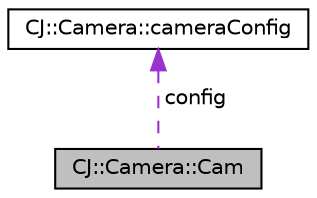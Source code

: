 digraph "CJ::Camera::Cam"
{
  edge [fontname="Helvetica",fontsize="10",labelfontname="Helvetica",labelfontsize="10"];
  node [fontname="Helvetica",fontsize="10",shape=record];
  Node1 [label="CJ::Camera::Cam",height=0.2,width=0.4,color="black", fillcolor="grey75", style="filled", fontcolor="black"];
  Node2 -> Node1 [dir="back",color="darkorchid3",fontsize="10",style="dashed",label=" config" ,fontname="Helvetica"];
  Node2 [label="CJ::Camera::cameraConfig",height=0.2,width=0.4,color="black", fillcolor="white", style="filled",URL="$structCJ_1_1Camera_1_1cameraConfig.html"];
}
